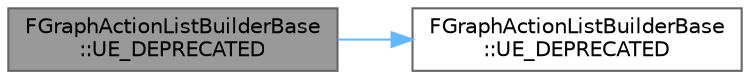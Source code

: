 digraph "FGraphActionListBuilderBase::UE_DEPRECATED"
{
 // INTERACTIVE_SVG=YES
 // LATEX_PDF_SIZE
  bgcolor="transparent";
  edge [fontname=Helvetica,fontsize=10,labelfontname=Helvetica,labelfontsize=10];
  node [fontname=Helvetica,fontsize=10,shape=box,height=0.2,width=0.4];
  rankdir="LR";
  Node1 [id="Node000001",label="FGraphActionListBuilderBase\l::UE_DEPRECATED",height=0.2,width=0.4,color="gray40", fillcolor="grey60", style="filled", fontcolor="black",tooltip="Adds an action entry containing multiple actions."];
  Node1 -> Node2 [id="edge1_Node000001_Node000002",color="steelblue1",style="solid",tooltip=" "];
  Node2 [id="Node000002",label="FGraphActionListBuilderBase\l::UE_DEPRECATED",height=0.2,width=0.4,color="grey40", fillcolor="white", style="filled",URL="$d6/d37/structFGraphActionListBuilderBase.html#a8a74be8ee48c3db57c8bb2eabe85d0b2",tooltip="A single entry in the list - can contain multiple actions."];
}
